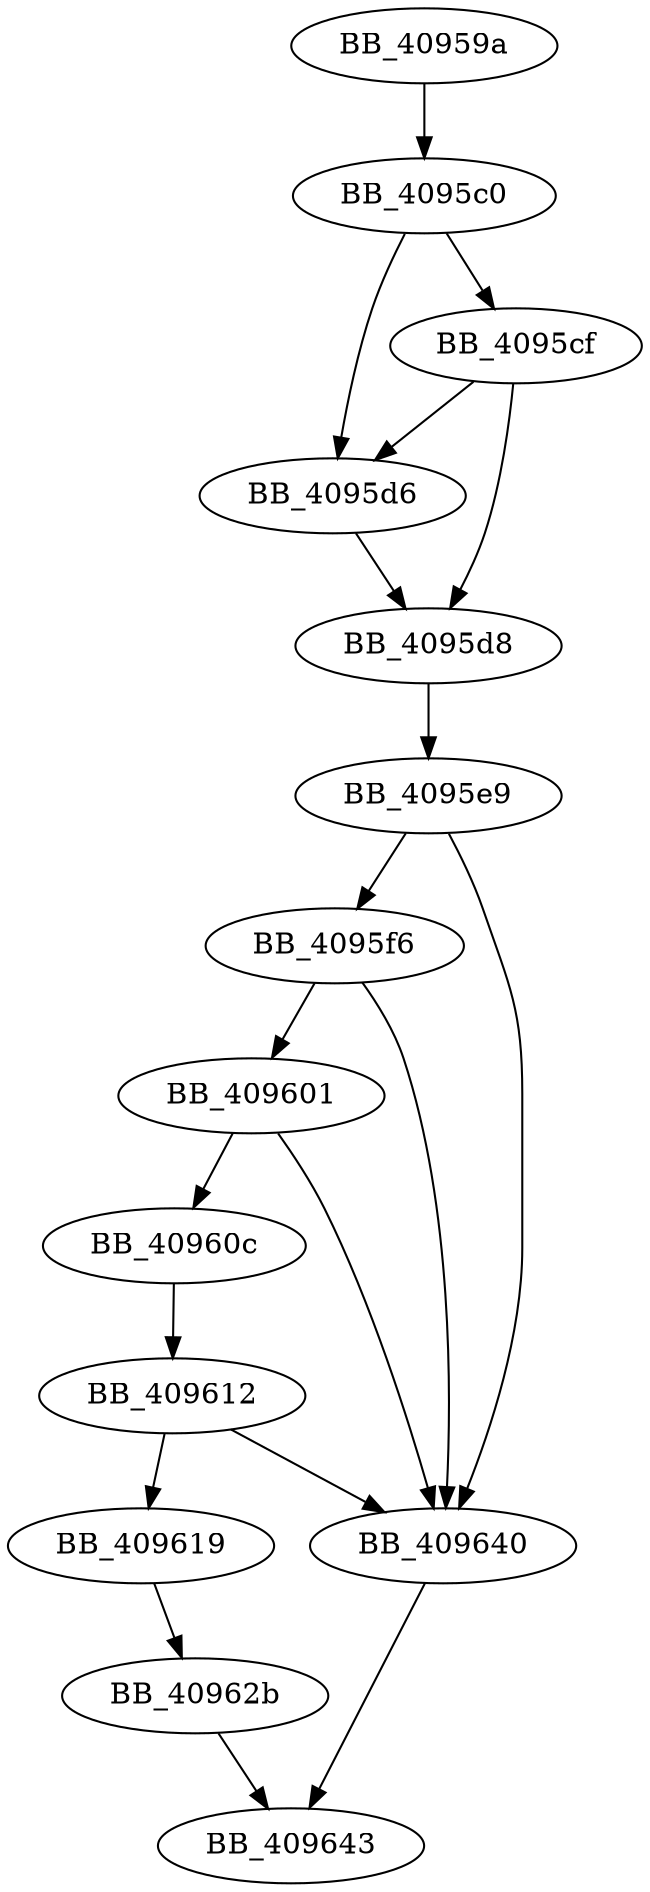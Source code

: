 DiGraph __wsetargv{
BB_40959a->BB_4095c0
BB_4095c0->BB_4095cf
BB_4095c0->BB_4095d6
BB_4095cf->BB_4095d6
BB_4095cf->BB_4095d8
BB_4095d6->BB_4095d8
BB_4095d8->BB_4095e9
BB_4095e9->BB_4095f6
BB_4095e9->BB_409640
BB_4095f6->BB_409601
BB_4095f6->BB_409640
BB_409601->BB_40960c
BB_409601->BB_409640
BB_40960c->BB_409612
BB_409612->BB_409619
BB_409612->BB_409640
BB_409619->BB_40962b
BB_40962b->BB_409643
BB_409640->BB_409643
}
